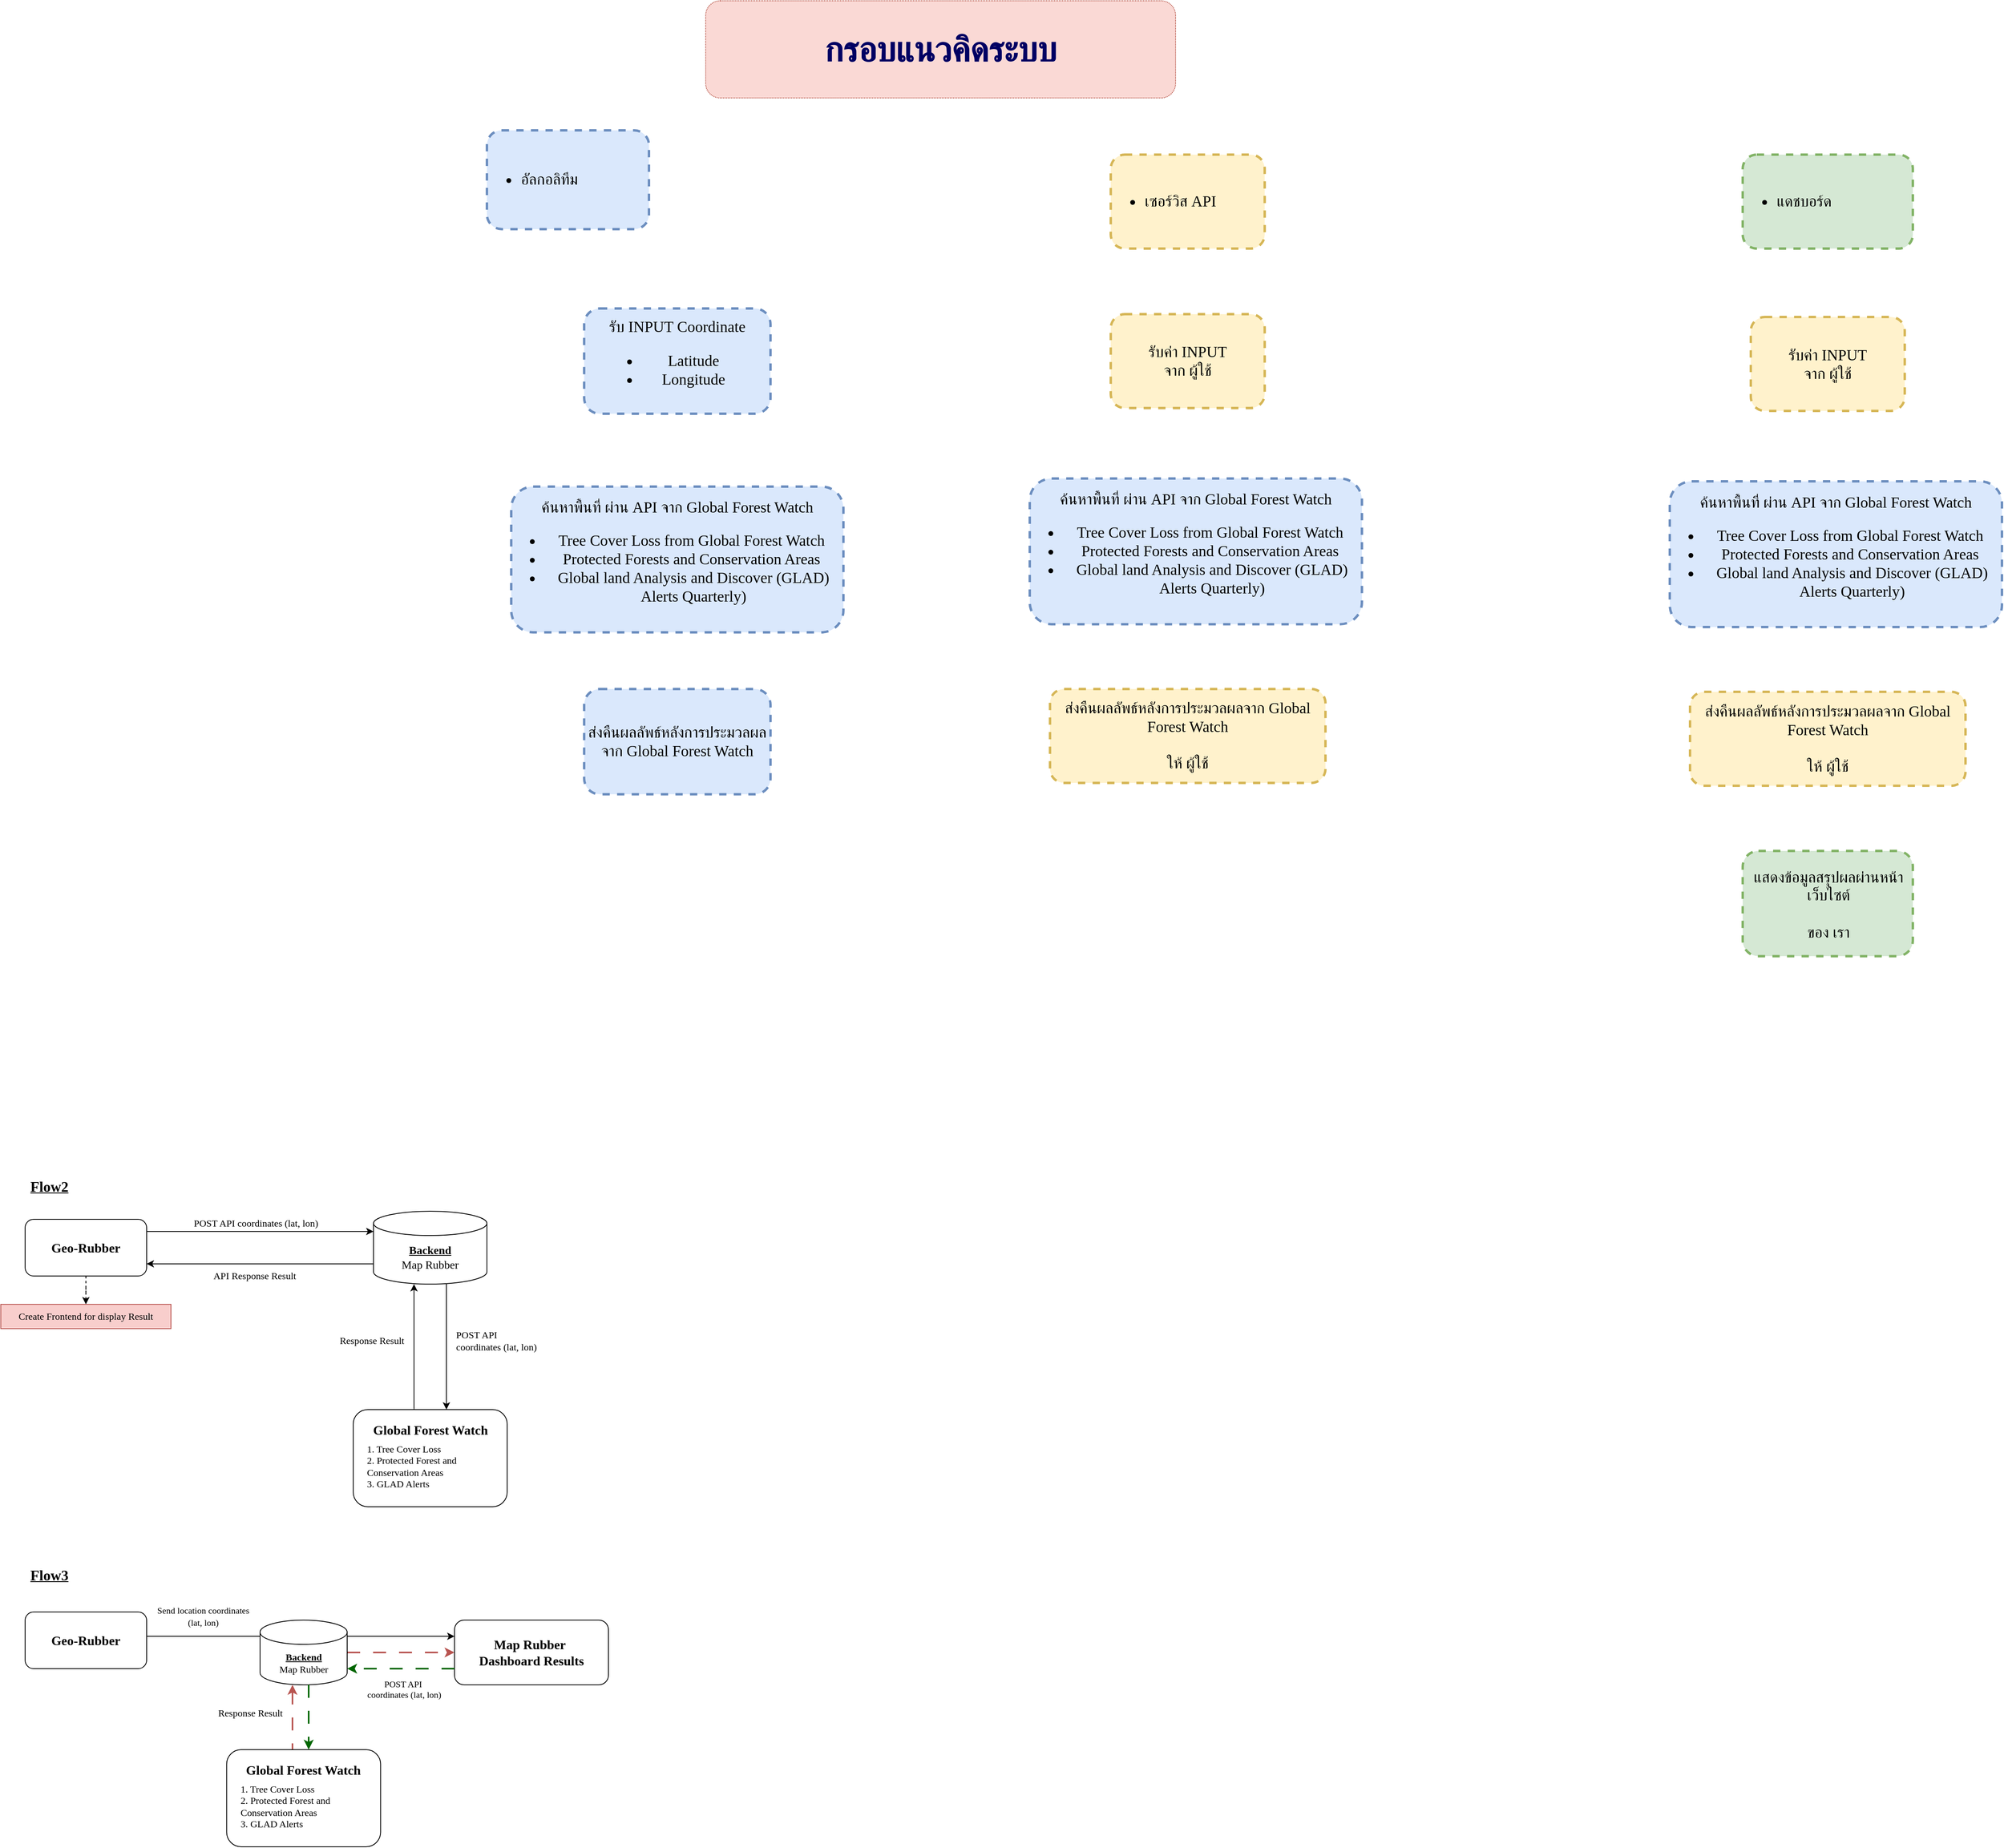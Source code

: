 <mxfile version="24.3.1" type="github">
  <diagram name="หน้า-1" id="64bvUflA0MraFI3ZCzwb">
    <mxGraphModel dx="2705" dy="1786" grid="1" gridSize="10" guides="1" tooltips="1" connect="1" arrows="1" fold="1" page="0" pageScale="1" pageWidth="827" pageHeight="1169" math="0" shadow="0">
      <root>
        <mxCell id="0" />
        <mxCell id="1" parent="0" />
        <mxCell id="-kETuEgQLyBXeXhdQXdZ-1" value="&lt;font color=&quot;#000063&quot; size=&quot;1&quot;&gt;&lt;b style=&quot;font-size: 43px;&quot;&gt;กรอบแนวคิดระบบ&lt;/b&gt;&lt;/font&gt;" style="rounded=1;whiteSpace=wrap;html=1;fontFamily=K2D;fontSource=https%3A%2F%2Ffonts.googleapis.com%2Fcss%3Ffamily%3DK2D;fontSize=20;fillColor=#fad9d5;strokeColor=#ae4132;dashed=1;dashPattern=1 1;fontStyle=0" parent="1" vertex="1">
          <mxGeometry x="-450" y="-920" width="580" height="120" as="geometry" />
        </mxCell>
        <mxCell id="-kETuEgQLyBXeXhdQXdZ-2" value="&lt;p style=&quot;line-height: 120%;&quot;&gt;&lt;/p&gt;&lt;ul style=&quot;font-size: 19px;&quot;&gt;&lt;li style=&quot;font-size: 19px;&quot;&gt;อัลกอลิทึม&lt;/li&gt;&lt;/ul&gt;&lt;p&gt;&lt;/p&gt;" style="text;strokeColor=#6c8ebf;fillColor=#dae8fc;html=1;whiteSpace=wrap;verticalAlign=middle;overflow=hidden;fontFamily=K2D;fontSource=https%3A%2F%2Ffonts.googleapis.com%2Fcss%3Ffamily%3DK2D;fontSize=19;labelBorderColor=none;perimeterSpacing=11;dashed=1;strokeWidth=3;rounded=1;glass=0;" parent="1" vertex="1">
          <mxGeometry x="-720" y="-760" width="200" height="122" as="geometry" />
        </mxCell>
        <mxCell id="-kETuEgQLyBXeXhdQXdZ-3" value="&lt;p style=&quot;line-height: 120%;&quot;&gt;&lt;/p&gt;&lt;ul style=&quot;font-size: 19px;&quot;&gt;&lt;li style=&quot;font-size: 19px;&quot;&gt;เซอร์วิส API&lt;/li&gt;&lt;/ul&gt;&lt;p&gt;&lt;/p&gt;" style="text;strokeColor=#d6b656;fillColor=#fff2cc;html=1;whiteSpace=wrap;verticalAlign=middle;overflow=hidden;fontFamily=K2D;fontSource=https%3A%2F%2Ffonts.googleapis.com%2Fcss%3Ffamily%3DK2D;fontSize=19;labelBorderColor=none;perimeterSpacing=11;dashed=1;strokeWidth=3;rounded=1;glass=0;" parent="1" vertex="1">
          <mxGeometry x="50" y="-730" width="190" height="116" as="geometry" />
        </mxCell>
        <mxCell id="-kETuEgQLyBXeXhdQXdZ-4" value="&lt;p style=&quot;line-height: 120%;&quot;&gt;&lt;/p&gt;&lt;ul style=&quot;font-size: 19px;&quot;&gt;&lt;li&gt;แดชบอร์ด&lt;/li&gt;&lt;/ul&gt;&lt;p&gt;&lt;/p&gt;" style="text;strokeColor=#82b366;fillColor=#d5e8d4;html=1;whiteSpace=wrap;verticalAlign=middle;overflow=hidden;fontFamily=K2D;fontSource=https%3A%2F%2Ffonts.googleapis.com%2Fcss%3Ffamily%3DK2D;fontSize=19;labelBorderColor=none;perimeterSpacing=11;dashed=1;strokeWidth=3;rounded=1;glass=0;" parent="1" vertex="1">
          <mxGeometry x="830" y="-730" width="210" height="116" as="geometry" />
        </mxCell>
        <mxCell id="-kETuEgQLyBXeXhdQXdZ-5" value="รับ INPUT Coordinate&lt;div&gt;&lt;ul&gt;&lt;li&gt;Latitude&lt;/li&gt;&lt;li&gt;Longitude&lt;/li&gt;&lt;/ul&gt;&lt;/div&gt;" style="text;strokeColor=#6c8ebf;fillColor=#dae8fc;html=1;whiteSpace=wrap;verticalAlign=middle;overflow=hidden;fontFamily=K2D;fontSource=https%3A%2F%2Ffonts.googleapis.com%2Fcss%3Ffamily%3DK2D;fontSize=19;labelBorderColor=none;perimeterSpacing=11;dashed=1;strokeWidth=3;rounded=1;glass=0;align=center;" parent="1" vertex="1">
          <mxGeometry x="-600" y="-540" width="230" height="130" as="geometry" />
        </mxCell>
        <mxCell id="-kETuEgQLyBXeXhdQXdZ-6" value="ค้นหาพื้นที่ ผ่าน API จาก Global Forest Watch&lt;div&gt;&lt;ul&gt;&lt;li&gt;Tree Cover Loss from Global Forest Watch&amp;nbsp;&lt;/li&gt;&lt;li&gt;Protected Forests and Conservation Areas&amp;nbsp;&lt;/li&gt;&lt;li&gt;Global land Analysis and Discover (GLAD) Alerts Quarterly)&lt;/li&gt;&lt;/ul&gt;&lt;/div&gt;" style="text;strokeColor=#6c8ebf;fillColor=#dae8fc;html=1;whiteSpace=wrap;verticalAlign=middle;overflow=hidden;fontFamily=K2D;fontSource=https%3A%2F%2Ffonts.googleapis.com%2Fcss%3Ffamily%3DK2D;fontSize=19;labelBorderColor=none;perimeterSpacing=11;dashed=1;strokeWidth=3;rounded=1;glass=0;align=center;" parent="1" vertex="1">
          <mxGeometry x="-690" y="-320" width="410" height="180" as="geometry" />
        </mxCell>
        <mxCell id="-kETuEgQLyBXeXhdQXdZ-7" value="ส่งคืนผลลัพธ์หลังการประมวลผลจาก Global Forest Watch" style="text;strokeColor=#6c8ebf;fillColor=#dae8fc;html=1;whiteSpace=wrap;verticalAlign=middle;overflow=hidden;fontFamily=K2D;fontSource=https%3A%2F%2Ffonts.googleapis.com%2Fcss%3Ffamily%3DK2D;fontSize=19;labelBorderColor=none;perimeterSpacing=11;dashed=1;strokeWidth=3;rounded=1;glass=0;align=center;" parent="1" vertex="1">
          <mxGeometry x="-600" y="-70" width="230" height="130" as="geometry" />
        </mxCell>
        <mxCell id="-kETuEgQLyBXeXhdQXdZ-8" value="รับค่า INPUT&lt;div&gt;จาก ผู้ใช้&lt;/div&gt;" style="text;strokeColor=#d6b656;fillColor=#fff2cc;html=1;whiteSpace=wrap;verticalAlign=middle;overflow=hidden;fontFamily=K2D;fontSource=https%3A%2F%2Ffonts.googleapis.com%2Fcss%3Ffamily%3DK2D;fontSize=19;labelBorderColor=none;perimeterSpacing=11;dashed=1;strokeWidth=3;rounded=1;glass=0;align=center;" parent="1" vertex="1">
          <mxGeometry x="50" y="-533" width="190" height="116" as="geometry" />
        </mxCell>
        <mxCell id="-kETuEgQLyBXeXhdQXdZ-9" value="ค้นหาพื้นที่ ผ่าน API จาก Global Forest Watch&lt;div&gt;&lt;ul&gt;&lt;li&gt;Tree Cover Loss from Global Forest Watch&amp;nbsp;&lt;/li&gt;&lt;li&gt;Protected Forests and Conservation Areas&amp;nbsp;&lt;/li&gt;&lt;li&gt;Global land Analysis and Discover (GLAD) Alerts Quarterly)&lt;/li&gt;&lt;/ul&gt;&lt;/div&gt;" style="text;strokeColor=#6c8ebf;fillColor=#dae8fc;html=1;whiteSpace=wrap;verticalAlign=middle;overflow=hidden;fontFamily=K2D;fontSource=https%3A%2F%2Ffonts.googleapis.com%2Fcss%3Ffamily%3DK2D;fontSize=19;labelBorderColor=none;perimeterSpacing=11;dashed=1;strokeWidth=3;rounded=1;glass=0;align=center;" parent="1" vertex="1">
          <mxGeometry x="-50" y="-330" width="410" height="180" as="geometry" />
        </mxCell>
        <mxCell id="-kETuEgQLyBXeXhdQXdZ-10" value="ส่งคืนผลลัพธ์หลังการประมวลผลจาก Global Forest Watch&lt;div&gt;&lt;br&gt;&lt;div&gt;ให้ ผู้ใช้&lt;/div&gt;&lt;/div&gt;" style="text;strokeColor=#d6b656;fillColor=#fff2cc;html=1;whiteSpace=wrap;verticalAlign=middle;overflow=hidden;fontFamily=K2D;fontSource=https%3A%2F%2Ffonts.googleapis.com%2Fcss%3Ffamily%3DK2D;fontSize=19;labelBorderColor=none;perimeterSpacing=11;dashed=1;strokeWidth=3;rounded=1;glass=0;align=center;" parent="1" vertex="1">
          <mxGeometry x="-25" y="-70" width="340" height="116" as="geometry" />
        </mxCell>
        <mxCell id="-kETuEgQLyBXeXhdQXdZ-11" value="รับค่า INPUT&lt;div&gt;จาก ผู้ใช้&lt;/div&gt;" style="text;strokeColor=#d6b656;fillColor=#fff2cc;html=1;whiteSpace=wrap;verticalAlign=middle;overflow=hidden;fontFamily=K2D;fontSource=https%3A%2F%2Ffonts.googleapis.com%2Fcss%3Ffamily%3DK2D;fontSize=19;labelBorderColor=none;perimeterSpacing=11;dashed=1;strokeWidth=3;rounded=1;glass=0;align=center;" parent="1" vertex="1">
          <mxGeometry x="840" y="-529.5" width="190" height="116" as="geometry" />
        </mxCell>
        <mxCell id="-kETuEgQLyBXeXhdQXdZ-12" value="ค้นหาพื้นที่ ผ่าน API จาก Global Forest Watch&lt;div&gt;&lt;ul&gt;&lt;li&gt;Tree Cover Loss from Global Forest Watch&amp;nbsp;&lt;/li&gt;&lt;li&gt;Protected Forests and Conservation Areas&amp;nbsp;&lt;/li&gt;&lt;li&gt;Global land Analysis and Discover (GLAD) Alerts Quarterly)&lt;/li&gt;&lt;/ul&gt;&lt;/div&gt;" style="text;strokeColor=#6c8ebf;fillColor=#dae8fc;html=1;whiteSpace=wrap;verticalAlign=middle;overflow=hidden;fontFamily=K2D;fontSource=https%3A%2F%2Ffonts.googleapis.com%2Fcss%3Ffamily%3DK2D;fontSize=19;labelBorderColor=none;perimeterSpacing=11;dashed=1;strokeWidth=3;rounded=1;glass=0;align=center;" parent="1" vertex="1">
          <mxGeometry x="740" y="-326.5" width="410" height="180" as="geometry" />
        </mxCell>
        <mxCell id="-kETuEgQLyBXeXhdQXdZ-13" value="ส่งคืนผลลัพธ์หลังการประมวลผลจาก Global Forest Watch&lt;div&gt;&lt;br&gt;&lt;div&gt;ให้ ผู้ใช้&lt;/div&gt;&lt;/div&gt;" style="text;strokeColor=#d6b656;fillColor=#fff2cc;html=1;whiteSpace=wrap;verticalAlign=middle;overflow=hidden;fontFamily=K2D;fontSource=https%3A%2F%2Ffonts.googleapis.com%2Fcss%3Ffamily%3DK2D;fontSize=19;labelBorderColor=none;perimeterSpacing=11;dashed=1;strokeWidth=3;rounded=1;glass=0;align=center;" parent="1" vertex="1">
          <mxGeometry x="765" y="-66.5" width="340" height="116" as="geometry" />
        </mxCell>
        <mxCell id="-kETuEgQLyBXeXhdQXdZ-14" value="&lt;p style=&quot;line-height: 120%;&quot;&gt;&lt;/p&gt;&lt;div style=&quot;text-align: center;&quot;&gt;แสดงข้อมูลสรุปผลผ่านหน้าเว็บไซต์&lt;/div&gt;&lt;div style=&quot;text-align: center;&quot;&gt;&lt;br&gt;&lt;/div&gt;&lt;div style=&quot;text-align: center;&quot;&gt;ของ เรา&lt;/div&gt;&lt;p&gt;&lt;/p&gt;" style="text;strokeColor=#82b366;fillColor=#d5e8d4;html=1;whiteSpace=wrap;verticalAlign=middle;overflow=hidden;fontFamily=K2D;fontSource=https%3A%2F%2Ffonts.googleapis.com%2Fcss%3Ffamily%3DK2D;fontSize=19;labelBorderColor=none;perimeterSpacing=11;dashed=1;strokeWidth=3;rounded=1;glass=0;" parent="1" vertex="1">
          <mxGeometry x="830" y="130" width="210" height="130" as="geometry" />
        </mxCell>
        <mxCell id="oew9Gi4oSbYE5qJd6fxE-10" style="edgeStyle=orthogonalEdgeStyle;rounded=0;orthogonalLoop=1;jettySize=auto;html=1;" edge="1" parent="1">
          <mxGeometry relative="1" as="geometry">
            <mxPoint x="-1140" y="600" as="sourcePoint" />
            <mxPoint x="-860" y="600" as="targetPoint" />
          </mxGeometry>
        </mxCell>
        <mxCell id="oew9Gi4oSbYE5qJd6fxE-42" style="edgeStyle=orthogonalEdgeStyle;rounded=0;orthogonalLoop=1;jettySize=auto;html=1;dashed=1;" edge="1" parent="1" source="oew9Gi4oSbYE5qJd6fxE-1" target="oew9Gi4oSbYE5qJd6fxE-40">
          <mxGeometry relative="1" as="geometry" />
        </mxCell>
        <mxCell id="oew9Gi4oSbYE5qJd6fxE-1" value="&lt;font style=&quot;font-size: 16px;&quot; data-font-src=&quot;https://fonts.googleapis.com/css?family=k2d&quot; face=&quot;k2d&quot;&gt;&lt;b&gt;Geo-Rubber&lt;/b&gt;&lt;/font&gt;" style="rounded=1;whiteSpace=wrap;html=1;" vertex="1" parent="1">
          <mxGeometry x="-1290" y="585" width="150" height="70" as="geometry" />
        </mxCell>
        <mxCell id="oew9Gi4oSbYE5qJd6fxE-4" value="" style="rounded=1;whiteSpace=wrap;html=1;" vertex="1" parent="1">
          <mxGeometry x="-885" y="820" width="190" height="120" as="geometry" />
        </mxCell>
        <mxCell id="oew9Gi4oSbYE5qJd6fxE-12" style="edgeStyle=orthogonalEdgeStyle;rounded=0;orthogonalLoop=1;jettySize=auto;html=1;startArrow=classic;startFill=1;endArrow=none;endFill=0;" edge="1" parent="1">
          <mxGeometry relative="1" as="geometry">
            <mxPoint x="-810" y="665" as="sourcePoint" />
            <mxPoint x="-810" y="820" as="targetPoint" />
          </mxGeometry>
        </mxCell>
        <mxCell id="oew9Gi4oSbYE5qJd6fxE-9" value="&lt;font style=&quot;font-size: 14px;&quot; face=&quot;k2d&quot;&gt;&lt;u&gt;&lt;b&gt;Backend&lt;/b&gt;&lt;/u&gt;&lt;/font&gt;&lt;div style=&quot;font-size: 14px;&quot;&gt;&lt;font face=&quot;k2d&quot;&gt;Map Rubber&lt;/font&gt;&lt;/div&gt;" style="shape=cylinder3;whiteSpace=wrap;html=1;boundedLbl=1;backgroundOutline=1;size=15;" vertex="1" parent="1">
          <mxGeometry x="-860" y="575" width="140" height="90" as="geometry" />
        </mxCell>
        <mxCell id="oew9Gi4oSbYE5qJd6fxE-11" style="edgeStyle=orthogonalEdgeStyle;rounded=0;orthogonalLoop=1;jettySize=auto;html=1;startArrow=classic;startFill=1;endArrow=none;endFill=0;" edge="1" parent="1">
          <mxGeometry relative="1" as="geometry">
            <mxPoint x="-1140" y="640" as="sourcePoint" />
            <mxPoint x="-860" y="640" as="targetPoint" />
          </mxGeometry>
        </mxCell>
        <mxCell id="oew9Gi4oSbYE5qJd6fxE-13" style="edgeStyle=orthogonalEdgeStyle;rounded=0;orthogonalLoop=1;jettySize=auto;html=1;" edge="1" parent="1">
          <mxGeometry relative="1" as="geometry">
            <mxPoint x="-770" y="665" as="sourcePoint" />
            <mxPoint x="-770" y="820" as="targetPoint" />
          </mxGeometry>
        </mxCell>
        <mxCell id="oew9Gi4oSbYE5qJd6fxE-14" value="&lt;font face=&quot;k2d&quot; style=&quot;font-size: 12px;&quot;&gt;&lt;font style=&quot;font-size: 12px;&quot; data-font-src=&quot;https://fonts.googleapis.com/css?family=k2d&quot;&gt;POST API&amp;nbsp;&lt;/font&gt;coordinates (lat, lon)&lt;/font&gt;" style="text;html=1;align=center;verticalAlign=middle;whiteSpace=wrap;rounded=0;" vertex="1" parent="1">
          <mxGeometry x="-1110" y="575" width="210" height="30" as="geometry" />
        </mxCell>
        <mxCell id="oew9Gi4oSbYE5qJd6fxE-15" value="&lt;font data-font-src=&quot;https://fonts.googleapis.com/css?family=k2d&quot; face=&quot;k2d&quot;&gt;API Response Result&amp;nbsp;&lt;/font&gt;" style="text;html=1;align=center;verticalAlign=middle;whiteSpace=wrap;rounded=0;" vertex="1" parent="1">
          <mxGeometry x="-1110" y="640" width="210" height="30" as="geometry" />
        </mxCell>
        <mxCell id="oew9Gi4oSbYE5qJd6fxE-16" value="&lt;font style=&quot;font-family: k2d; text-align: center;&quot; data-font-src=&quot;https://fonts.googleapis.com/css?family=k2d&quot;&gt;POST API&amp;nbsp;&lt;/font&gt;&lt;div&gt;&lt;span style=&quot;font-family: k2d; text-align: center;&quot;&gt;coordinates (lat, lon)&lt;/span&gt;&lt;/div&gt;" style="text;html=1;align=left;verticalAlign=middle;whiteSpace=wrap;rounded=0;rotation=0;" vertex="1" parent="1">
          <mxGeometry x="-760" y="720" width="150" height="30" as="geometry" />
        </mxCell>
        <mxCell id="oew9Gi4oSbYE5qJd6fxE-17" value="&lt;span style=&quot;font-family: k2d; text-align: center;&quot;&gt;Response Result&lt;/span&gt;" style="text;html=1;align=right;verticalAlign=middle;whiteSpace=wrap;rounded=0;rotation=0;" vertex="1" parent="1">
          <mxGeometry x="-970" y="720" width="150" height="30" as="geometry" />
        </mxCell>
        <mxCell id="oew9Gi4oSbYE5qJd6fxE-18" value="&lt;font style=&quot;font-size: 18px;&quot; data-font-src=&quot;https://fonts.googleapis.com/css?family=k2d&quot; face=&quot;k2d&quot;&gt;&lt;b&gt;&lt;u&gt;Flow2&lt;/u&gt;&lt;/b&gt;&lt;/font&gt;" style="text;html=1;align=center;verticalAlign=middle;whiteSpace=wrap;rounded=0;" vertex="1" parent="1">
          <mxGeometry x="-1290" y="530" width="60" height="30" as="geometry" />
        </mxCell>
        <mxCell id="oew9Gi4oSbYE5qJd6fxE-19" value="&lt;font style=&quot;font-size: 18px;&quot; data-font-src=&quot;https://fonts.googleapis.com/css?family=k2d&quot; face=&quot;k2d&quot;&gt;&lt;b&gt;&lt;u&gt;Flow3&lt;/u&gt;&lt;/b&gt;&lt;/font&gt;" style="text;html=1;align=center;verticalAlign=middle;whiteSpace=wrap;rounded=0;" vertex="1" parent="1">
          <mxGeometry x="-1290" y="1010" width="60" height="30" as="geometry" />
        </mxCell>
        <mxCell id="oew9Gi4oSbYE5qJd6fxE-22" value="&lt;font size=&quot;1&quot; data-font-src=&quot;https://fonts.googleapis.com/css?family=k2d&quot; face=&quot;k2d&quot;&gt;&lt;b style=&quot;font-size: 16px;&quot;&gt;Global Forest Watch&lt;/b&gt;&lt;/font&gt;" style="text;html=1;align=center;verticalAlign=middle;whiteSpace=wrap;rounded=0;" vertex="1" parent="1">
          <mxGeometry x="-872.5" y="830" width="165" height="30" as="geometry" />
        </mxCell>
        <mxCell id="oew9Gi4oSbYE5qJd6fxE-23" value="&lt;font data-font-src=&quot;https://fonts.googleapis.com/css?family=k2d&quot; face=&quot;k2d&quot;&gt;1. Tree Cover Loss&lt;/font&gt;&lt;div&gt;&lt;font face=&quot;k2d&quot;&gt;2. Protected Forest and Conservation Areas&lt;/font&gt;&lt;/div&gt;&lt;div&gt;&lt;font face=&quot;k2d&quot;&gt;3. GLAD Alerts&lt;/font&gt;&lt;/div&gt;" style="text;html=1;align=left;verticalAlign=middle;whiteSpace=wrap;rounded=0;rotation=0;" vertex="1" parent="1">
          <mxGeometry x="-870" y="860" width="160" height="60" as="geometry" />
        </mxCell>
        <mxCell id="oew9Gi4oSbYE5qJd6fxE-56" style="edgeStyle=orthogonalEdgeStyle;rounded=0;orthogonalLoop=1;jettySize=auto;html=1;endArrow=none;endFill=0;" edge="1" parent="1">
          <mxGeometry relative="1" as="geometry">
            <mxPoint x="-1140" y="1100" as="sourcePoint" />
            <mxPoint x="-1000" y="1100" as="targetPoint" />
          </mxGeometry>
        </mxCell>
        <mxCell id="oew9Gi4oSbYE5qJd6fxE-24" value="&lt;font style=&quot;font-size: 16px;&quot; data-font-src=&quot;https://fonts.googleapis.com/css?family=k2d&quot; face=&quot;k2d&quot;&gt;&lt;b&gt;Geo-Rubber&lt;/b&gt;&lt;/font&gt;" style="rounded=1;whiteSpace=wrap;html=1;" vertex="1" parent="1">
          <mxGeometry x="-1290" y="1070" width="150" height="70" as="geometry" />
        </mxCell>
        <mxCell id="oew9Gi4oSbYE5qJd6fxE-57" style="edgeStyle=orthogonalEdgeStyle;rounded=0;orthogonalLoop=1;jettySize=auto;html=1;entryX=0;entryY=0.5;entryDx=0;entryDy=0;fillColor=#f8cecc;strokeColor=#b85450;dashed=1;dashPattern=8 8;strokeWidth=2;" edge="1" parent="1">
          <mxGeometry relative="1" as="geometry">
            <mxPoint x="-892.5" y="1120" as="sourcePoint" />
            <mxPoint x="-760" y="1120" as="targetPoint" />
          </mxGeometry>
        </mxCell>
        <mxCell id="oew9Gi4oSbYE5qJd6fxE-58" style="edgeStyle=orthogonalEdgeStyle;rounded=0;orthogonalLoop=1;jettySize=auto;html=1;startArrow=classic;startFill=1;endArrow=none;endFill=0;fillColor=#f8cecc;strokeColor=#b85450;dashed=1;dashPattern=8 8;strokeWidth=2;" edge="1" parent="1">
          <mxGeometry relative="1" as="geometry">
            <mxPoint x="-960.0" y="1160" as="sourcePoint" />
            <mxPoint x="-960.0" y="1240" as="targetPoint" />
            <Array as="points">
              <mxPoint x="-960" y="1170" />
              <mxPoint x="-960" y="1170" />
            </Array>
          </mxGeometry>
        </mxCell>
        <mxCell id="oew9Gi4oSbYE5qJd6fxE-25" value="&lt;div&gt;&lt;font data-font-src=&quot;https://fonts.googleapis.com/css?family=k2d&quot; face=&quot;k2d&quot;&gt;&lt;b&gt;&lt;u&gt;Backend&lt;/u&gt;&lt;/b&gt;&lt;/font&gt;&lt;/div&gt;&lt;div&gt;&lt;font face=&quot;HzgTwFUw7IlPR3DyUwAm&quot;&gt;Map Rubber&lt;/font&gt;&lt;/div&gt;" style="shape=cylinder3;whiteSpace=wrap;html=1;boundedLbl=1;backgroundOutline=1;size=15;" vertex="1" parent="1">
          <mxGeometry x="-1000" y="1080" width="107.5" height="80" as="geometry" />
        </mxCell>
        <mxCell id="oew9Gi4oSbYE5qJd6fxE-26" value="&lt;font style=&quot;font-size: 16px;&quot; data-font-src=&quot;https://fonts.googleapis.com/css?family=k2d&quot; face=&quot;k2d&quot;&gt;&lt;b&gt;Map Rubber&amp;nbsp;&lt;/b&gt;&lt;/font&gt;&lt;div&gt;&lt;font style=&quot;font-size: 16px;&quot; data-font-src=&quot;https://fonts.googleapis.com/css?family=k2d&quot; face=&quot;k2d&quot;&gt;&lt;b&gt;Dashboard&amp;nbsp;&lt;/b&gt;&lt;/font&gt;&lt;b style=&quot;font-size: 16px; font-family: k2d; background-color: initial;&quot;&gt;Results&lt;/b&gt;&lt;/div&gt;" style="rounded=1;whiteSpace=wrap;html=1;" vertex="1" parent="1">
          <mxGeometry x="-760" y="1080" width="190" height="80" as="geometry" />
        </mxCell>
        <mxCell id="oew9Gi4oSbYE5qJd6fxE-31" value="" style="group" vertex="1" connectable="0" parent="1">
          <mxGeometry x="-1041.25" y="1240" width="190" height="120" as="geometry" />
        </mxCell>
        <mxCell id="oew9Gi4oSbYE5qJd6fxE-27" value="" style="rounded=1;whiteSpace=wrap;html=1;" vertex="1" parent="oew9Gi4oSbYE5qJd6fxE-31">
          <mxGeometry width="190" height="120" as="geometry" />
        </mxCell>
        <mxCell id="oew9Gi4oSbYE5qJd6fxE-28" value="&lt;font size=&quot;1&quot; data-font-src=&quot;https://fonts.googleapis.com/css?family=k2d&quot; face=&quot;k2d&quot;&gt;&lt;b style=&quot;font-size: 16px;&quot;&gt;Global Forest Watch&lt;/b&gt;&lt;/font&gt;" style="text;html=1;align=center;verticalAlign=middle;whiteSpace=wrap;rounded=0;" vertex="1" parent="oew9Gi4oSbYE5qJd6fxE-31">
          <mxGeometry x="12.5" y="10" width="165" height="30" as="geometry" />
        </mxCell>
        <mxCell id="oew9Gi4oSbYE5qJd6fxE-29" value="&lt;font data-font-src=&quot;https://fonts.googleapis.com/css?family=k2d&quot; face=&quot;k2d&quot;&gt;1. Tree Cover Loss&lt;/font&gt;&lt;div&gt;&lt;font face=&quot;k2d&quot;&gt;2. Protected Forest and Conservation Areas&lt;/font&gt;&lt;/div&gt;&lt;div&gt;&lt;font face=&quot;k2d&quot;&gt;3. GLAD Alerts&lt;/font&gt;&lt;/div&gt;" style="text;html=1;align=left;verticalAlign=middle;whiteSpace=wrap;rounded=0;rotation=0;" vertex="1" parent="oew9Gi4oSbYE5qJd6fxE-31">
          <mxGeometry x="15" y="40" width="160" height="60" as="geometry" />
        </mxCell>
        <mxCell id="oew9Gi4oSbYE5qJd6fxE-39" value="&lt;font face=&quot;k2d&quot;&gt;&lt;span style=&quot;font-size: 11px;&quot;&gt;Send location coordinates (lat, lon)&lt;/span&gt;&lt;/font&gt;" style="text;html=1;align=center;verticalAlign=middle;whiteSpace=wrap;rounded=0;" vertex="1" parent="1">
          <mxGeometry x="-1130" y="1060" width="120" height="30" as="geometry" />
        </mxCell>
        <mxCell id="oew9Gi4oSbYE5qJd6fxE-40" value="&lt;font data-font-src=&quot;https://fonts.googleapis.com/css?family=k2d&quot; face=&quot;k2d&quot;&gt;Create Frontend for display Result&lt;/font&gt;" style="text;html=1;align=center;verticalAlign=middle;whiteSpace=wrap;rounded=0;fillColor=#f8cecc;strokeColor=#b85450;" vertex="1" parent="1">
          <mxGeometry x="-1320" y="690" width="210" height="30" as="geometry" />
        </mxCell>
        <mxCell id="oew9Gi4oSbYE5qJd6fxE-59" style="edgeStyle=orthogonalEdgeStyle;rounded=0;orthogonalLoop=1;jettySize=auto;html=1;fillColor=#dae8fc;strokeColor=#006600;dashed=1;dashPattern=8 8;strokeWidth=2;" edge="1" parent="1">
          <mxGeometry relative="1" as="geometry">
            <mxPoint x="-940" y="1160" as="sourcePoint" />
            <mxPoint x="-940" y="1240" as="targetPoint" />
          </mxGeometry>
        </mxCell>
        <mxCell id="oew9Gi4oSbYE5qJd6fxE-60" style="edgeStyle=orthogonalEdgeStyle;rounded=0;orthogonalLoop=1;jettySize=auto;html=1;entryX=1;entryY=0.5;entryDx=0;entryDy=0;entryPerimeter=0;fillColor=#d5e8d4;strokeColor=#006600;dashed=1;dashPattern=8 8;strokeWidth=2;" edge="1" parent="1">
          <mxGeometry relative="1" as="geometry">
            <mxPoint x="-760" y="1140" as="sourcePoint" />
            <mxPoint x="-892.5" y="1140" as="targetPoint" />
          </mxGeometry>
        </mxCell>
        <mxCell id="oew9Gi4oSbYE5qJd6fxE-61" style="edgeStyle=orthogonalEdgeStyle;rounded=0;orthogonalLoop=1;jettySize=auto;html=1;entryX=0;entryY=0.5;entryDx=0;entryDy=0;fillColor=#f8cecc;strokeColor=#000000;" edge="1" parent="1">
          <mxGeometry relative="1" as="geometry">
            <mxPoint x="-892.5" y="1100" as="sourcePoint" />
            <mxPoint x="-760" y="1100" as="targetPoint" />
          </mxGeometry>
        </mxCell>
        <mxCell id="oew9Gi4oSbYE5qJd6fxE-63" value="&lt;span style=&quot;font-family: k2d; text-align: center;&quot;&gt;Response Result&lt;/span&gt;" style="text;html=1;align=right;verticalAlign=middle;whiteSpace=wrap;rounded=0;rotation=0;" vertex="1" parent="1">
          <mxGeometry x="-1120" y="1180" width="150" height="30" as="geometry" />
        </mxCell>
        <mxCell id="oew9Gi4oSbYE5qJd6fxE-64" value="&lt;font face=&quot;k2d&quot; style=&quot;font-size: 11px;&quot; data-font-src=&quot;https://fonts.googleapis.com/css?family=k2d&quot;&gt;POST API&amp;nbsp;&lt;/font&gt;&lt;div style=&quot;font-size: 11px;&quot;&gt;&lt;font face=&quot;mMMN6m_RVwSEZlrb70ey&quot; style=&quot;font-size: 11px;&quot;&gt;coordinates (lat, lon)&lt;/font&gt;&lt;/div&gt;" style="text;html=1;align=center;verticalAlign=middle;whiteSpace=wrap;rounded=0;rotation=0;" vertex="1" parent="1">
          <mxGeometry x="-882.5" y="1150" width="120" height="30" as="geometry" />
        </mxCell>
      </root>
    </mxGraphModel>
  </diagram>
</mxfile>
